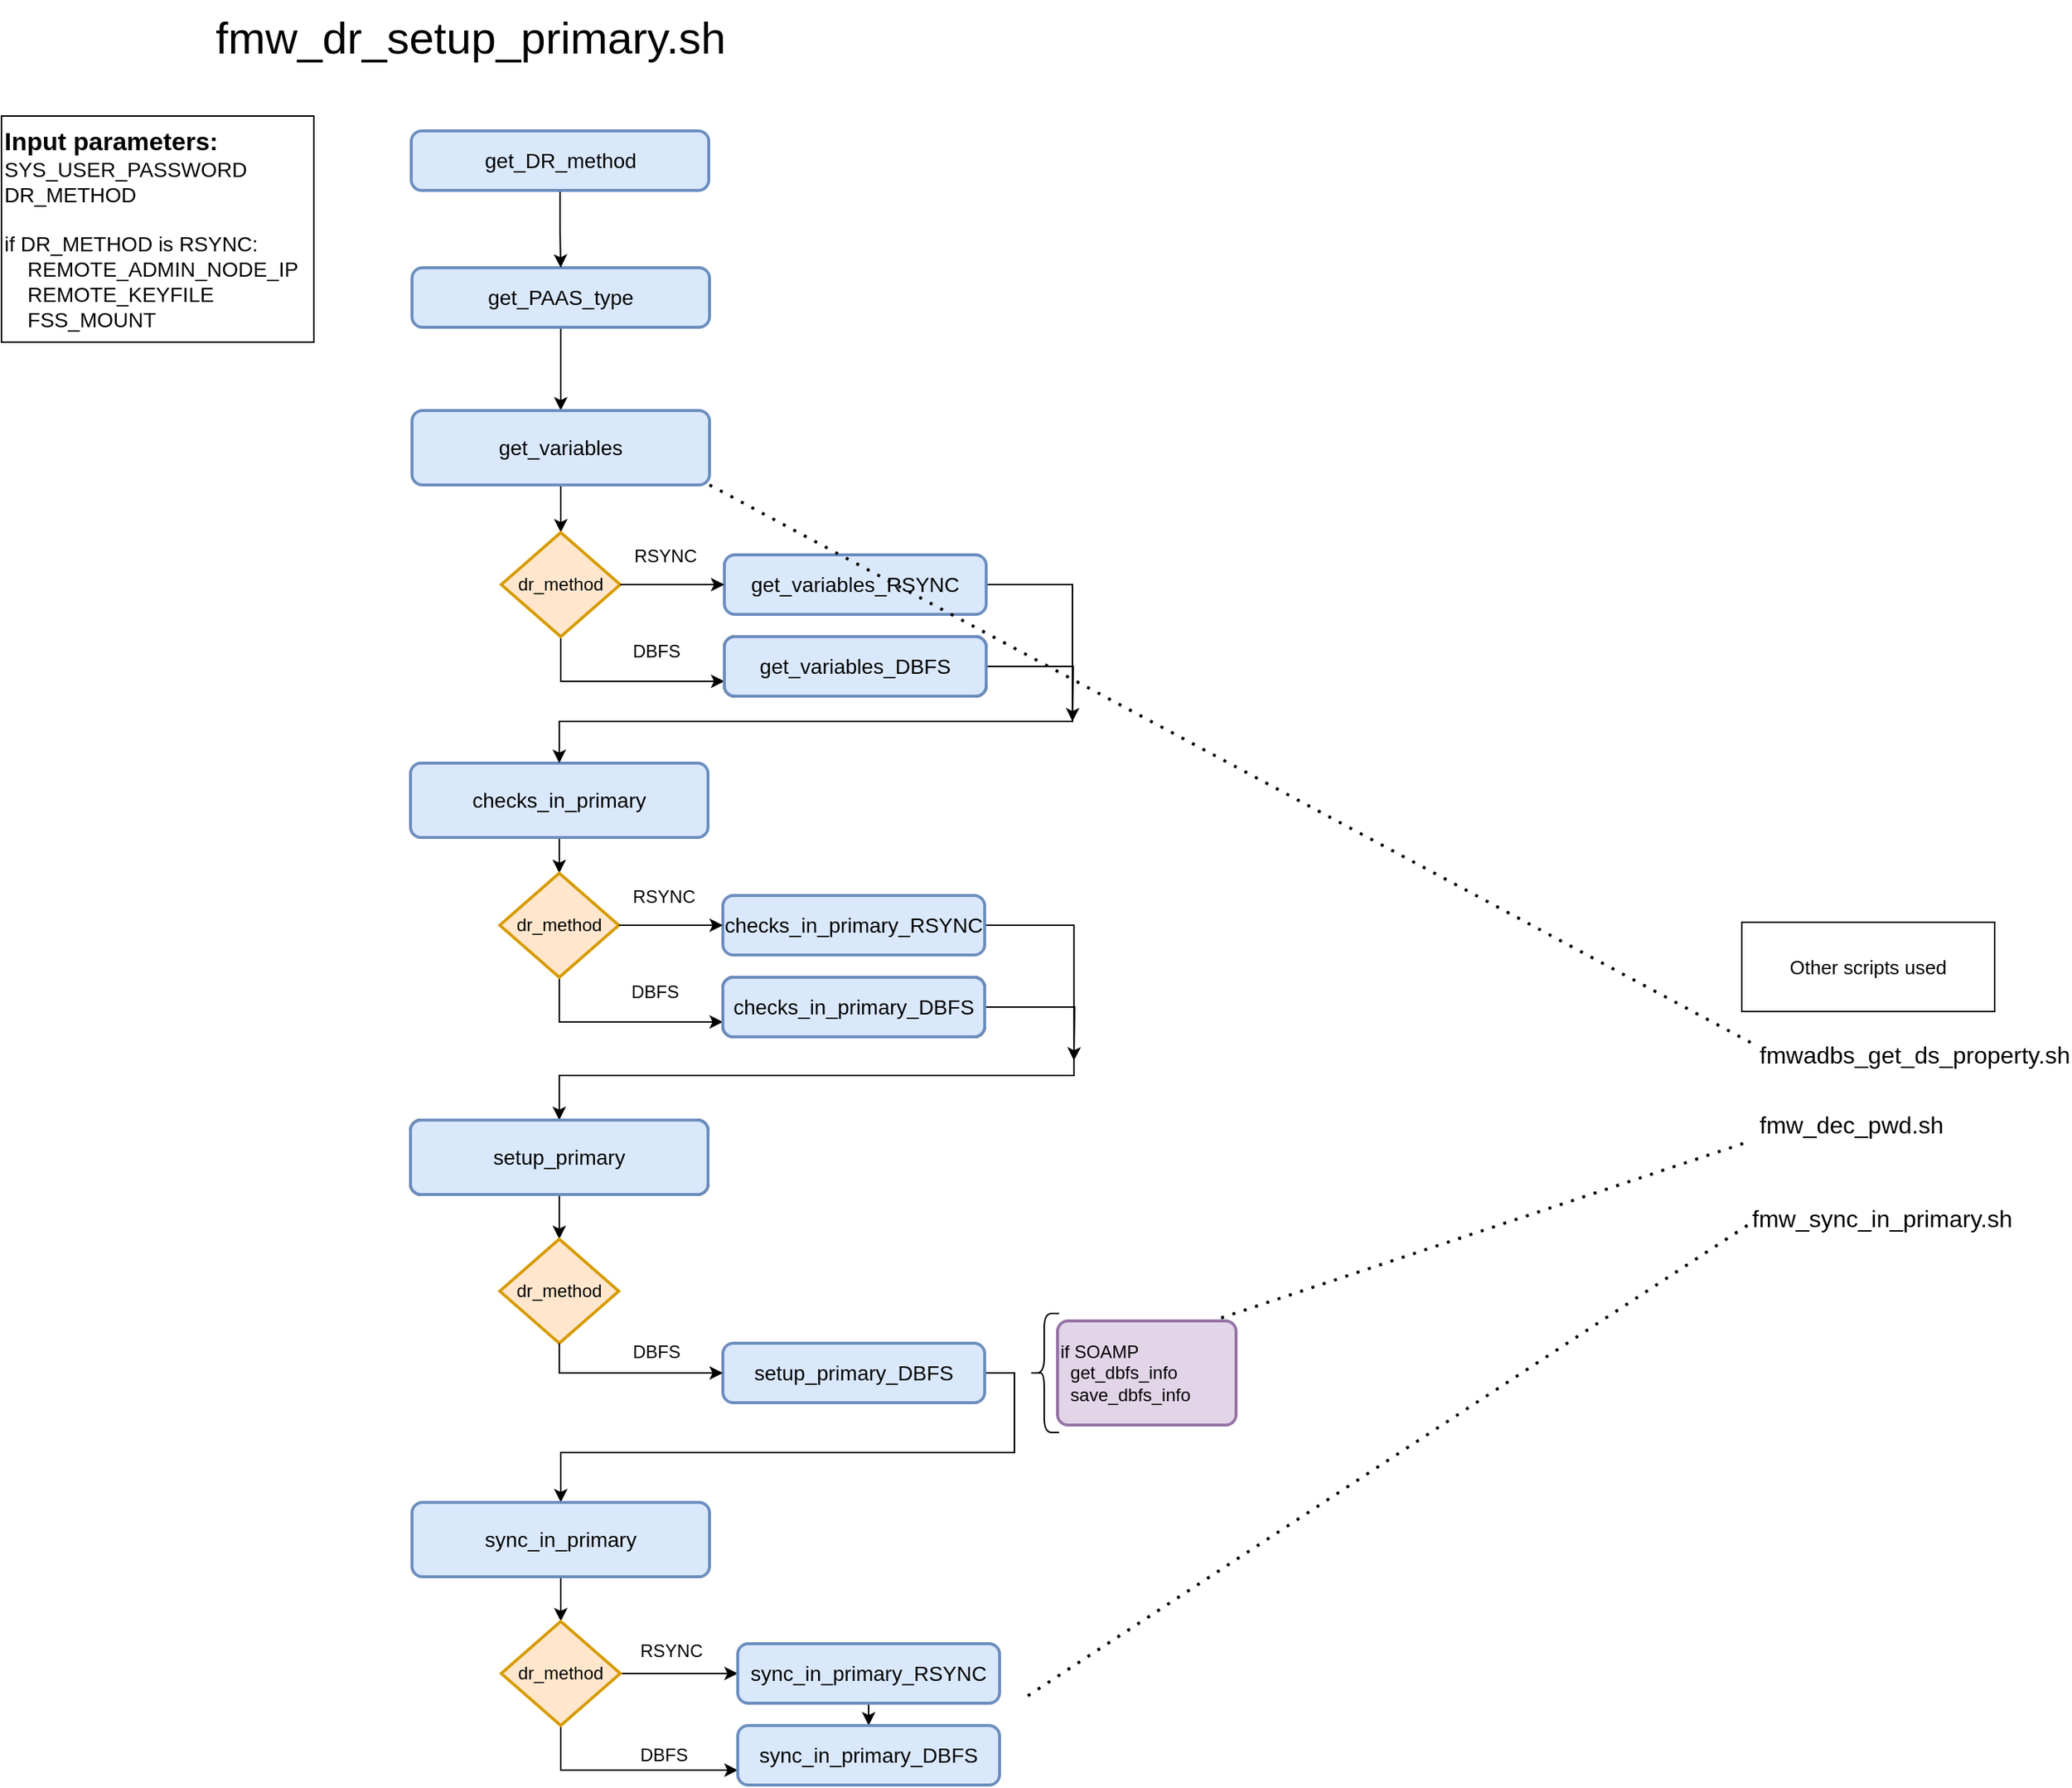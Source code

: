<mxfile version="20.3.0" type="device"><diagram id="nE6YNxpiuRdi3oS4Al3J" name="Page-1"><mxGraphModel dx="2031" dy="1236" grid="1" gridSize="10" guides="1" tooltips="1" connect="1" arrows="1" fold="1" page="1" pageScale="1" pageWidth="1169" pageHeight="1654" math="0" shadow="0"><root><mxCell id="0"/><mxCell id="1" parent="0"/><mxCell id="-nMrejw-lTDj01tDFyAW-9" value="" style="edgeStyle=orthogonalEdgeStyle;rounded=0;orthogonalLoop=1;jettySize=auto;html=1;entryX=0.5;entryY=0;entryDx=0;entryDy=0;" parent="1" source="-nMrejw-lTDj01tDFyAW-1" target="-nMrejw-lTDj01tDFyAW-2" edge="1"><mxGeometry relative="1" as="geometry"/></mxCell><mxCell id="-nMrejw-lTDj01tDFyAW-1" value="&lt;div style=&quot;font-size: 14px&quot;&gt;&lt;font style=&quot;font-size: 14px&quot;&gt;get_PAAS_type&lt;/font&gt;&lt;/div&gt;" style="rounded=1;whiteSpace=wrap;html=1;absoluteArcSize=1;arcSize=14;strokeWidth=2;fillColor=#dae8fc;strokeColor=#6c8ebf;" parent="1" vertex="1"><mxGeometry x="316" y="220" width="200" height="40" as="geometry"/></mxCell><mxCell id="-nMrejw-lTDj01tDFyAW-11" style="edgeStyle=orthogonalEdgeStyle;rounded=0;orthogonalLoop=1;jettySize=auto;html=1;entryX=0.5;entryY=0;entryDx=0;entryDy=0;entryPerimeter=0;" parent="1" source="-nMrejw-lTDj01tDFyAW-2" target="-nMrejw-lTDj01tDFyAW-97" edge="1"><mxGeometry relative="1" as="geometry"><mxPoint x="416.0" y="385" as="targetPoint"/></mxGeometry></mxCell><mxCell id="-nMrejw-lTDj01tDFyAW-2" value="&lt;div style=&quot;font-size: 14px&quot;&gt;get_variables&lt;/div&gt;" style="rounded=1;whiteSpace=wrap;html=1;absoluteArcSize=1;arcSize=14;strokeWidth=2;fillColor=#dae8fc;strokeColor=#6c8ebf;" parent="1" vertex="1"><mxGeometry x="316" y="316" width="200" height="50" as="geometry"/></mxCell><mxCell id="-nMrejw-lTDj01tDFyAW-31" style="edgeStyle=orthogonalEdgeStyle;rounded=0;orthogonalLoop=1;jettySize=auto;html=1;" parent="1" source="-nMrejw-lTDj01tDFyAW-32" target="-nMrejw-lTDj01tDFyAW-37" edge="1"><mxGeometry relative="1" as="geometry"/></mxCell><mxCell id="-nMrejw-lTDj01tDFyAW-32" value="&lt;font style=&quot;font-size: 14px&quot;&gt;checks_in_primary&lt;/font&gt;" style="rounded=1;whiteSpace=wrap;html=1;absoluteArcSize=1;arcSize=14;strokeWidth=2;fillColor=#dae8fc;strokeColor=#6c8ebf;" parent="1" vertex="1"><mxGeometry x="315" y="553" width="200" height="50" as="geometry"/></mxCell><mxCell id="-nMrejw-lTDj01tDFyAW-33" style="edgeStyle=orthogonalEdgeStyle;rounded=0;orthogonalLoop=1;jettySize=auto;html=1;entryX=0.5;entryY=0;entryDx=0;entryDy=0;entryPerimeter=0;" parent="1" source="-nMrejw-lTDj01tDFyAW-34" target="-nMrejw-lTDj01tDFyAW-44" edge="1"><mxGeometry relative="1" as="geometry"/></mxCell><mxCell id="-nMrejw-lTDj01tDFyAW-34" value="sync_in_primary" style="rounded=1;whiteSpace=wrap;html=1;absoluteArcSize=1;arcSize=14;strokeWidth=2;" parent="1" vertex="1"><mxGeometry x="315" y="793" width="200" height="50" as="geometry"/></mxCell><mxCell id="-nMrejw-lTDj01tDFyAW-36" style="edgeStyle=orthogonalEdgeStyle;rounded=0;orthogonalLoop=1;jettySize=auto;html=1;entryX=0;entryY=0.75;entryDx=0;entryDy=0;exitX=0.5;exitY=1;exitDx=0;exitDy=0;exitPerimeter=0;" parent="1" source="-nMrejw-lTDj01tDFyAW-37" target="-nMrejw-lTDj01tDFyAW-41" edge="1"><mxGeometry relative="1" as="geometry"/></mxCell><mxCell id="-nMrejw-lTDj01tDFyAW-37" value="dr_method" style="strokeWidth=2;html=1;shape=mxgraph.flowchart.decision;whiteSpace=wrap;fillColor=#ffe6cc;strokeColor=#d79b00;" parent="1" vertex="1"><mxGeometry x="375" y="627" width="80" height="70" as="geometry"/></mxCell><mxCell id="-nMrejw-lTDj01tDFyAW-38" style="edgeStyle=orthogonalEdgeStyle;rounded=0;orthogonalLoop=1;jettySize=auto;html=1;entryX=0.5;entryY=0;entryDx=0;entryDy=0;" parent="1" source="-nMrejw-lTDj01tDFyAW-39" target="-nMrejw-lTDj01tDFyAW-34" edge="1"><mxGeometry relative="1" as="geometry"><Array as="points"><mxPoint x="761" y="662"/><mxPoint x="761" y="763"/><mxPoint x="415" y="763"/></Array></mxGeometry></mxCell><mxCell id="-nMrejw-lTDj01tDFyAW-39" value="&lt;font style=&quot;font-size: 14px&quot;&gt;checks_in_primary_RSYNC&lt;/font&gt;" style="rounded=1;whiteSpace=wrap;html=1;absoluteArcSize=1;arcSize=14;strokeWidth=2;fillColor=#dae8fc;strokeColor=#6c8ebf;" parent="1" vertex="1"><mxGeometry x="525" y="642" width="176" height="40" as="geometry"/></mxCell><mxCell id="-nMrejw-lTDj01tDFyAW-40" style="edgeStyle=orthogonalEdgeStyle;rounded=0;orthogonalLoop=1;jettySize=auto;html=1;" parent="1" source="-nMrejw-lTDj01tDFyAW-41" edge="1"><mxGeometry relative="1" as="geometry"><mxPoint x="761" y="753" as="targetPoint"/></mxGeometry></mxCell><mxCell id="-nMrejw-lTDj01tDFyAW-41" value="checks_in_secondary_DBFS" style="rounded=1;whiteSpace=wrap;html=1;absoluteArcSize=1;arcSize=14;strokeWidth=2;" parent="1" vertex="1"><mxGeometry x="525" y="697" width="176" height="40" as="geometry"/></mxCell><mxCell id="-nMrejw-lTDj01tDFyAW-44" value="dr_method" style="strokeWidth=2;html=1;shape=mxgraph.flowchart.decision;whiteSpace=wrap;fillColor=#ffe6cc;strokeColor=#d79b00;" parent="1" vertex="1"><mxGeometry x="375" y="873" width="80" height="70" as="geometry"/></mxCell><mxCell id="lZnGIn1Bv7KlI2uCcvtf-3" style="edgeStyle=orthogonalEdgeStyle;rounded=0;orthogonalLoop=1;jettySize=auto;html=1;entryX=0.5;entryY=0;entryDx=0;entryDy=0;exitX=1;exitY=0.5;exitDx=0;exitDy=0;" edge="1" parent="1" source="-nMrejw-lTDj01tDFyAW-46" target="-nMrejw-lTDj01tDFyAW-67"><mxGeometry relative="1" as="geometry"/></mxCell><mxCell id="-nMrejw-lTDj01tDFyAW-46" value="&lt;font style=&quot;font-size: 14px&quot;&gt;setup_primary_DBFS&lt;/font&gt;" style="rounded=1;whiteSpace=wrap;html=1;absoluteArcSize=1;arcSize=14;strokeWidth=2;fillColor=#dae8fc;strokeColor=#6c8ebf;" parent="1" vertex="1"><mxGeometry x="525" y="943" width="176" height="40" as="geometry"/></mxCell><mxCell id="-nMrejw-lTDj01tDFyAW-66" style="edgeStyle=orthogonalEdgeStyle;rounded=0;orthogonalLoop=1;jettySize=auto;html=1;entryX=0.5;entryY=0;entryDx=0;entryDy=0;entryPerimeter=0;align=center;horizontal=1;" parent="1" source="-nMrejw-lTDj01tDFyAW-67" target="-nMrejw-lTDj01tDFyAW-70" edge="1"><mxGeometry relative="1" as="geometry"/></mxCell><mxCell id="-nMrejw-lTDj01tDFyAW-67" value="&lt;font style=&quot;font-size: 14px&quot;&gt;sync_in_primary&lt;/font&gt;" style="rounded=1;whiteSpace=wrap;html=1;absoluteArcSize=1;arcSize=14;strokeWidth=2;fillColor=#dae8fc;strokeColor=#6c8ebf;align=center;horizontal=1;" parent="1" vertex="1"><mxGeometry x="316" y="1050" width="200" height="50" as="geometry"/></mxCell><mxCell id="-nMrejw-lTDj01tDFyAW-68" style="edgeStyle=orthogonalEdgeStyle;rounded=0;orthogonalLoop=1;jettySize=auto;html=1;align=center;horizontal=1;" parent="1" source="-nMrejw-lTDj01tDFyAW-70" target="-nMrejw-lTDj01tDFyAW-71" edge="1"><mxGeometry relative="1" as="geometry"/></mxCell><mxCell id="-nMrejw-lTDj01tDFyAW-69" style="edgeStyle=orthogonalEdgeStyle;rounded=0;orthogonalLoop=1;jettySize=auto;html=1;entryX=0;entryY=0.75;entryDx=0;entryDy=0;exitX=0.5;exitY=1;exitDx=0;exitDy=0;exitPerimeter=0;align=center;horizontal=1;" parent="1" source="-nMrejw-lTDj01tDFyAW-70" target="-nMrejw-lTDj01tDFyAW-72" edge="1"><mxGeometry relative="1" as="geometry"/></mxCell><mxCell id="-nMrejw-lTDj01tDFyAW-70" value="dr_method" style="strokeWidth=2;html=1;shape=mxgraph.flowchart.decision;whiteSpace=wrap;fillColor=#ffe6cc;strokeColor=#d79b00;align=center;horizontal=1;" parent="1" vertex="1"><mxGeometry x="376" y="1130" width="80" height="70" as="geometry"/></mxCell><mxCell id="-nMrejw-lTDj01tDFyAW-105" value="" style="edgeStyle=orthogonalEdgeStyle;rounded=0;orthogonalLoop=1;jettySize=auto;html=1;align=center;" parent="1" source="-nMrejw-lTDj01tDFyAW-71" target="-nMrejw-lTDj01tDFyAW-72" edge="1"><mxGeometry relative="1" as="geometry"/></mxCell><mxCell id="-nMrejw-lTDj01tDFyAW-71" value="&lt;font style=&quot;font-size: 14px&quot;&gt;sync_in_primary_RSYNC&lt;/font&gt;" style="rounded=1;whiteSpace=wrap;html=1;absoluteArcSize=1;arcSize=14;strokeWidth=2;fillColor=#dae8fc;strokeColor=#6c8ebf;" parent="1" vertex="1"><mxGeometry x="535" y="1145" width="176" height="40" as="geometry"/></mxCell><mxCell id="-nMrejw-lTDj01tDFyAW-72" value="&lt;font style=&quot;font-size: 14px&quot;&gt;sync_in_primary_DBFS&lt;/font&gt;" style="rounded=1;whiteSpace=wrap;html=1;absoluteArcSize=1;arcSize=14;strokeWidth=2;fillColor=#dae8fc;strokeColor=#6c8ebf;" parent="1" vertex="1"><mxGeometry x="535" y="1200" width="176" height="40" as="geometry"/></mxCell><mxCell id="-nMrejw-lTDj01tDFyAW-77" value="RSYNC" style="text;html=1;resizable=0;autosize=1;align=center;verticalAlign=middle;points=[];fillColor=none;strokeColor=none;rounded=0;" parent="1" vertex="1"><mxGeometry x="455" y="633" width="60" height="20" as="geometry"/></mxCell><mxCell id="-nMrejw-lTDj01tDFyAW-78" style="edgeStyle=orthogonalEdgeStyle;rounded=0;orthogonalLoop=1;jettySize=auto;html=1;entryX=0;entryY=0.5;entryDx=0;entryDy=0;" parent="1" source="-nMrejw-lTDj01tDFyAW-37" target="-nMrejw-lTDj01tDFyAW-39" edge="1"><mxGeometry relative="1" as="geometry"><mxPoint x="455" y="662" as="sourcePoint"/><mxPoint x="525" y="662" as="targetPoint"/></mxGeometry></mxCell><mxCell id="-nMrejw-lTDj01tDFyAW-81" value="RSYNC" style="text;html=1;resizable=0;autosize=1;align=center;verticalAlign=middle;points=[];fillColor=none;strokeColor=none;rounded=0;horizontal=1;" parent="1" vertex="1"><mxGeometry x="460" y="1140" width="60" height="20" as="geometry"/></mxCell><mxCell id="-nMrejw-lTDj01tDFyAW-86" value="DBFS" style="text;html=1;resizable=0;autosize=1;align=center;verticalAlign=middle;points=[];fillColor=none;strokeColor=none;rounded=0;" parent="1" vertex="1"><mxGeometry x="454" y="697" width="50" height="20" as="geometry"/></mxCell><mxCell id="-nMrejw-lTDj01tDFyAW-87" value="DBFS" style="text;html=1;resizable=0;autosize=1;align=center;verticalAlign=middle;points=[];fillColor=none;strokeColor=none;rounded=0;" parent="1" vertex="1"><mxGeometry x="455" y="939" width="50" height="20" as="geometry"/></mxCell><mxCell id="-nMrejw-lTDj01tDFyAW-88" style="edgeStyle=orthogonalEdgeStyle;rounded=0;orthogonalLoop=1;jettySize=auto;html=1;entryX=0;entryY=0.5;entryDx=0;entryDy=0;exitX=0.5;exitY=1;exitDx=0;exitDy=0;exitPerimeter=0;" parent="1" source="-nMrejw-lTDj01tDFyAW-44" target="-nMrejw-lTDj01tDFyAW-46" edge="1"><mxGeometry relative="1" as="geometry"><mxPoint x="415" y="943" as="sourcePoint"/><mxPoint x="525" y="973" as="targetPoint"/></mxGeometry></mxCell><mxCell id="-nMrejw-lTDj01tDFyAW-90" value="DBFS" style="text;html=1;resizable=0;autosize=1;align=center;verticalAlign=middle;points=[];fillColor=none;strokeColor=none;rounded=0;horizontal=1;" parent="1" vertex="1"><mxGeometry x="460" y="1210" width="50" height="20" as="geometry"/></mxCell><mxCell id="-nMrejw-lTDj01tDFyAW-91" value="&lt;font style=&quot;font-size: 14px&quot;&gt;checks_in_primary_DBFS&lt;/font&gt;" style="rounded=1;whiteSpace=wrap;html=1;absoluteArcSize=1;arcSize=14;strokeWidth=2;fillColor=#dae8fc;strokeColor=#6c8ebf;" parent="1" vertex="1"><mxGeometry x="525" y="697" width="176" height="40" as="geometry"/></mxCell><mxCell id="-nMrejw-lTDj01tDFyAW-92" value="&lt;font style=&quot;font-size: 14px&quot;&gt;setup_primary&lt;/font&gt;" style="rounded=1;whiteSpace=wrap;html=1;absoluteArcSize=1;arcSize=14;strokeWidth=2;fillColor=#dae8fc;strokeColor=#6c8ebf;" parent="1" vertex="1"><mxGeometry x="315" y="793" width="200" height="50" as="geometry"/></mxCell><mxCell id="-nMrejw-lTDj01tDFyAW-96" style="edgeStyle=orthogonalEdgeStyle;rounded=0;orthogonalLoop=1;jettySize=auto;html=1;entryX=0;entryY=0.75;entryDx=0;entryDy=0;exitX=0.5;exitY=1;exitDx=0;exitDy=0;exitPerimeter=0;" parent="1" source="-nMrejw-lTDj01tDFyAW-97" target="-nMrejw-lTDj01tDFyAW-99" edge="1"><mxGeometry relative="1" as="geometry"/></mxCell><mxCell id="-nMrejw-lTDj01tDFyAW-97" value="dr_method" style="strokeWidth=2;html=1;shape=mxgraph.flowchart.decision;whiteSpace=wrap;fillColor=#ffe6cc;strokeColor=#d79b00;" parent="1" vertex="1"><mxGeometry x="376" y="398" width="80" height="70" as="geometry"/></mxCell><mxCell id="-nMrejw-lTDj01tDFyAW-108" style="edgeStyle=orthogonalEdgeStyle;rounded=0;orthogonalLoop=1;jettySize=auto;html=1;entryX=0.5;entryY=0;entryDx=0;entryDy=0;align=center;" parent="1" source="-nMrejw-lTDj01tDFyAW-98" target="-nMrejw-lTDj01tDFyAW-32" edge="1"><mxGeometry relative="1" as="geometry"><Array as="points"><mxPoint x="760" y="433"/><mxPoint x="760" y="525"/><mxPoint x="415" y="525"/></Array></mxGeometry></mxCell><mxCell id="-nMrejw-lTDj01tDFyAW-98" value="&lt;font style=&quot;font-size: 14px&quot;&gt;get_variables_RSYNC&lt;/font&gt;" style="rounded=1;whiteSpace=wrap;html=1;absoluteArcSize=1;arcSize=14;strokeWidth=2;fillColor=#dae8fc;strokeColor=#6c8ebf;" parent="1" vertex="1"><mxGeometry x="526" y="413" width="176" height="40" as="geometry"/></mxCell><mxCell id="-nMrejw-lTDj01tDFyAW-99" value="checks_in_secondary_DBFS" style="rounded=1;whiteSpace=wrap;html=1;absoluteArcSize=1;arcSize=14;strokeWidth=2;" parent="1" vertex="1"><mxGeometry x="526" y="468" width="176" height="40" as="geometry"/></mxCell><mxCell id="-nMrejw-lTDj01tDFyAW-100" value="RSYNC" style="text;html=1;resizable=0;autosize=1;align=center;verticalAlign=middle;points=[];fillColor=none;strokeColor=none;rounded=0;" parent="1" vertex="1"><mxGeometry x="456" y="404" width="60" height="20" as="geometry"/></mxCell><mxCell id="-nMrejw-lTDj01tDFyAW-101" style="edgeStyle=orthogonalEdgeStyle;rounded=0;orthogonalLoop=1;jettySize=auto;html=1;entryX=0;entryY=0.5;entryDx=0;entryDy=0;" parent="1" source="-nMrejw-lTDj01tDFyAW-97" target="-nMrejw-lTDj01tDFyAW-98" edge="1"><mxGeometry relative="1" as="geometry"><mxPoint x="456" y="433" as="sourcePoint"/><mxPoint x="526" y="433" as="targetPoint"/></mxGeometry></mxCell><mxCell id="-nMrejw-lTDj01tDFyAW-102" value="DBFS" style="text;html=1;resizable=0;autosize=1;align=center;verticalAlign=middle;points=[];fillColor=none;strokeColor=none;rounded=0;" parent="1" vertex="1"><mxGeometry x="455" y="468" width="50" height="20" as="geometry"/></mxCell><mxCell id="-nMrejw-lTDj01tDFyAW-109" style="edgeStyle=orthogonalEdgeStyle;rounded=0;orthogonalLoop=1;jettySize=auto;html=1;align=center;" parent="1" source="-nMrejw-lTDj01tDFyAW-103" edge="1"><mxGeometry relative="1" as="geometry"><mxPoint x="760" y="525" as="targetPoint"/></mxGeometry></mxCell><mxCell id="-nMrejw-lTDj01tDFyAW-103" value="&lt;font style=&quot;font-size: 14px&quot;&gt;get_variables_DBFS&lt;/font&gt;" style="rounded=1;whiteSpace=wrap;html=1;absoluteArcSize=1;arcSize=14;strokeWidth=2;fillColor=#dae8fc;strokeColor=#6c8ebf;" parent="1" vertex="1"><mxGeometry x="526" y="468" width="176" height="40" as="geometry"/></mxCell><mxCell id="-nMrejw-lTDj01tDFyAW-111" value="&lt;font style=&quot;font-size: 30px&quot;&gt;fmw_dr_setup_primary&lt;/font&gt;&lt;font style=&quot;font-size: 30px&quot;&gt;.sh&lt;/font&gt;" style="text;html=1;resizable=0;autosize=1;align=center;verticalAlign=middle;points=[];fillColor=none;strokeColor=none;rounded=0;" parent="1" vertex="1"><mxGeometry x="170" y="40" width="370" height="50" as="geometry"/></mxCell><mxCell id="-nMrejw-lTDj01tDFyAW-116" value="&lt;b&gt;&lt;font style=&quot;font-size: 17px&quot;&gt;Input parameters:&lt;/font&gt;&lt;/b&gt;&lt;br&gt;&lt;font style=&quot;font-size: 14px&quot;&gt;SYS_USER_PASSWORD&lt;br&gt;DR_METHOD&lt;br&gt;&lt;br&gt;if DR_METHOD is RSYNC:&lt;br&gt;&amp;nbsp;&amp;nbsp; &amp;nbsp;REMOTE_ADMIN_NODE_IP&lt;br&gt;&amp;nbsp;&amp;nbsp; &amp;nbsp;REMOTE_KEYFILE&lt;br&gt;&amp;nbsp; &amp;nbsp; FSS_MOUNT&lt;br&gt;&lt;/font&gt;" style="rounded=0;whiteSpace=wrap;html=1;align=left;" parent="1" vertex="1"><mxGeometry x="40" y="118" width="210" height="152" as="geometry"/></mxCell><mxCell id="lZnGIn1Bv7KlI2uCcvtf-2" style="edgeStyle=orthogonalEdgeStyle;rounded=0;orthogonalLoop=1;jettySize=auto;html=1;entryX=0.5;entryY=0;entryDx=0;entryDy=0;" edge="1" parent="1" source="lZnGIn1Bv7KlI2uCcvtf-1" target="-nMrejw-lTDj01tDFyAW-1"><mxGeometry relative="1" as="geometry"/></mxCell><mxCell id="lZnGIn1Bv7KlI2uCcvtf-1" value="&lt;div style=&quot;font-size: 14px&quot;&gt;&lt;font style=&quot;font-size: 14px&quot;&gt;get_DR_method&lt;/font&gt;&lt;/div&gt;" style="rounded=1;whiteSpace=wrap;html=1;absoluteArcSize=1;arcSize=14;strokeWidth=2;fillColor=#dae8fc;strokeColor=#6c8ebf;" vertex="1" parent="1"><mxGeometry x="315.5" y="128" width="200" height="40" as="geometry"/></mxCell><mxCell id="lZnGIn1Bv7KlI2uCcvtf-4" value="&lt;font style=&quot;font-size: 16px;&quot;&gt;fmwadbs_get_ds_property.sh&lt;/font&gt;" style="text;whiteSpace=wrap;html=1;" vertex="1" parent="1"><mxGeometry x="1220" y="733" width="130" height="40" as="geometry"/></mxCell><mxCell id="lZnGIn1Bv7KlI2uCcvtf-6" value="&lt;font style=&quot;font-size: 16px;&quot;&gt;fmw_sync_in_primary.sh&lt;/font&gt;" style="text;whiteSpace=wrap;html=1;" vertex="1" parent="1"><mxGeometry x="1215" y="843" width="160" height="40" as="geometry"/></mxCell><mxCell id="lZnGIn1Bv7KlI2uCcvtf-8" value="Other scripts used" style="rounded=0;whiteSpace=wrap;html=1;fontSize=13;fillColor=none;" vertex="1" parent="1"><mxGeometry x="1210" y="660" width="170" height="60" as="geometry"/></mxCell><mxCell id="lZnGIn1Bv7KlI2uCcvtf-9" value="&lt;font style=&quot;font-size: 16px;&quot;&gt;fmw_dec_pwd.sh&lt;/font&gt;" style="text;whiteSpace=wrap;html=1;" vertex="1" parent="1"><mxGeometry x="1220" y="780" width="130" height="40" as="geometry"/></mxCell><mxCell id="lZnGIn1Bv7KlI2uCcvtf-10" value="" style="endArrow=none;dashed=1;html=1;dashPattern=1 3;strokeWidth=2;rounded=0;entryX=0;entryY=0.5;entryDx=0;entryDy=0;" edge="1" parent="1" target="lZnGIn1Bv7KlI2uCcvtf-6"><mxGeometry width="50" height="50" relative="1" as="geometry"><mxPoint x="730" y="1180" as="sourcePoint"/><mxPoint x="1200" y="880" as="targetPoint"/></mxGeometry></mxCell><mxCell id="lZnGIn1Bv7KlI2uCcvtf-11" value="" style="endArrow=none;dashed=1;html=1;dashPattern=1 3;strokeWidth=2;rounded=0;entryX=-0.063;entryY=0.711;entryDx=0;entryDy=0;exitX=0.5;exitY=0;exitDx=0;exitDy=0;entryPerimeter=0;" edge="1" parent="1" target="lZnGIn1Bv7KlI2uCcvtf-9"><mxGeometry width="50" height="50" relative="1" as="geometry"><mxPoint x="860" y="926" as="sourcePoint"/><mxPoint x="1020" y="580" as="targetPoint"/></mxGeometry></mxCell><mxCell id="lZnGIn1Bv7KlI2uCcvtf-12" value="" style="endArrow=none;dashed=1;html=1;dashPattern=1 3;strokeWidth=2;rounded=0;entryX=0;entryY=0.25;entryDx=0;entryDy=0;exitX=1;exitY=1;exitDx=0;exitDy=0;" edge="1" parent="1" source="-nMrejw-lTDj01tDFyAW-2" target="lZnGIn1Bv7KlI2uCcvtf-4"><mxGeometry width="50" height="50" relative="1" as="geometry"><mxPoint x="890" y="949" as="sourcePoint"/><mxPoint x="1221.81" y="845.44" as="targetPoint"/></mxGeometry></mxCell><mxCell id="lZnGIn1Bv7KlI2uCcvtf-13" value="&lt;div style=&quot;&quot;&gt;if SOAMP&lt;br&gt;&amp;nbsp; get_dbfs_info&lt;br&gt;&amp;nbsp; save_dbfs_info&lt;br&gt;&lt;/div&gt;" style="rounded=1;whiteSpace=wrap;html=1;absoluteArcSize=1;arcSize=14;strokeWidth=2;fillColor=#e1d5e7;strokeColor=#9673a6;align=left;" vertex="1" parent="1"><mxGeometry x="750" y="928" width="120" height="70" as="geometry"/></mxCell><mxCell id="lZnGIn1Bv7KlI2uCcvtf-14" value="" style="shape=curlyBracket;whiteSpace=wrap;html=1;rounded=1;fontSize=13;fillColor=none;" vertex="1" parent="1"><mxGeometry x="731" y="923" width="20" height="80" as="geometry"/></mxCell></root></mxGraphModel></diagram></mxfile>